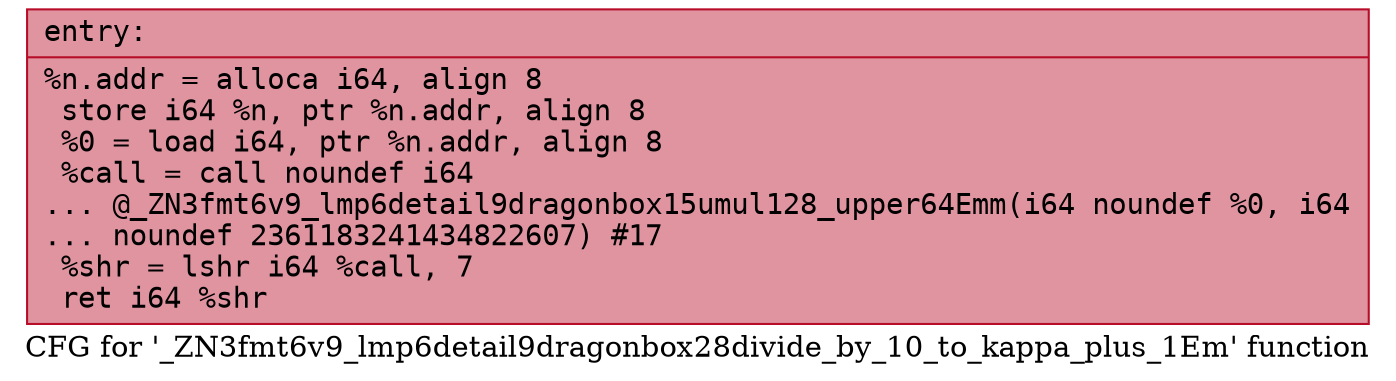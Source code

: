 digraph "CFG for '_ZN3fmt6v9_lmp6detail9dragonbox28divide_by_10_to_kappa_plus_1Em' function" {
	label="CFG for '_ZN3fmt6v9_lmp6detail9dragonbox28divide_by_10_to_kappa_plus_1Em' function";

	Node0x55fec3021590 [shape=record,color="#b70d28ff", style=filled, fillcolor="#b70d2870" fontname="Courier",label="{entry:\l|  %n.addr = alloca i64, align 8\l  store i64 %n, ptr %n.addr, align 8\l  %0 = load i64, ptr %n.addr, align 8\l  %call = call noundef i64\l... @_ZN3fmt6v9_lmp6detail9dragonbox15umul128_upper64Emm(i64 noundef %0, i64\l... noundef 2361183241434822607) #17\l  %shr = lshr i64 %call, 7\l  ret i64 %shr\l}"];
}

